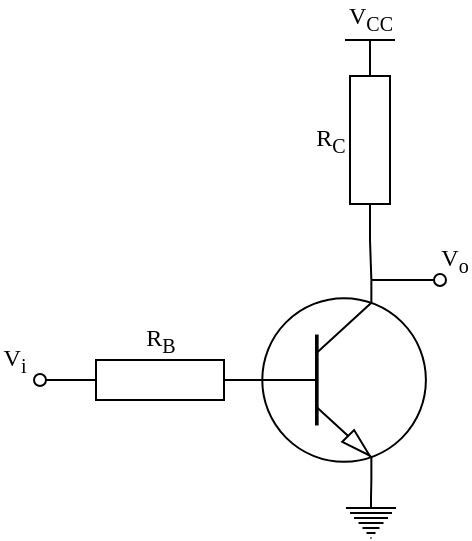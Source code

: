 <mxfile version="20.8.16" type="device"><diagram name="Page-1" id="JsLjg5JE-cwIP3plbevc"><mxGraphModel dx="1195" dy="703" grid="1" gridSize="10" guides="1" tooltips="1" connect="1" arrows="1" fold="1" page="1" pageScale="1" pageWidth="827" pageHeight="1169" math="0" shadow="0"><root><mxCell id="0"/><mxCell id="1" parent="0"/><mxCell id="A78iInaYv2Bo_nwlJVTj-7" style="edgeStyle=orthogonalEdgeStyle;rounded=0;orthogonalLoop=1;jettySize=auto;html=1;exitX=0.7;exitY=1;exitDx=0;exitDy=0;exitPerimeter=0;entryX=0.5;entryY=0;entryDx=0;entryDy=0;entryPerimeter=0;fontFamily=Charter;endArrow=none;endFill=0;" edge="1" parent="1" source="A78iInaYv2Bo_nwlJVTj-1" target="A78iInaYv2Bo_nwlJVTj-4"><mxGeometry relative="1" as="geometry"/></mxCell><mxCell id="A78iInaYv2Bo_nwlJVTj-9" style="edgeStyle=orthogonalEdgeStyle;rounded=0;orthogonalLoop=1;jettySize=auto;html=1;exitX=0.7;exitY=0;exitDx=0;exitDy=0;exitPerimeter=0;fontFamily=Charter;endArrow=oval;endFill=0;" edge="1" parent="1" source="A78iInaYv2Bo_nwlJVTj-1"><mxGeometry relative="1" as="geometry"><mxPoint x="380" y="350" as="targetPoint"/></mxGeometry></mxCell><mxCell id="A78iInaYv2Bo_nwlJVTj-1" value="" style="verticalLabelPosition=bottom;shadow=0;dashed=0;align=center;html=1;verticalAlign=top;shape=mxgraph.electrical.transistors.npn_transistor_1;" vertex="1" parent="1"><mxGeometry x="280" y="350" width="95" height="100" as="geometry"/></mxCell><mxCell id="A78iInaYv2Bo_nwlJVTj-8" style="edgeStyle=orthogonalEdgeStyle;rounded=0;orthogonalLoop=1;jettySize=auto;html=1;exitX=0;exitY=0.5;exitDx=0;exitDy=0;exitPerimeter=0;fontFamily=Charter;endArrow=oval;endFill=0;" edge="1" parent="1" source="A78iInaYv2Bo_nwlJVTj-2"><mxGeometry relative="1" as="geometry"><mxPoint x="180" y="400.286" as="targetPoint"/></mxGeometry></mxCell><mxCell id="A78iInaYv2Bo_nwlJVTj-2" value="" style="pointerEvents=1;verticalLabelPosition=bottom;shadow=0;dashed=0;align=center;html=1;verticalAlign=top;shape=mxgraph.electrical.resistors.resistor_1;rotation=0;" vertex="1" parent="1"><mxGeometry x="190" y="390" width="100" height="20" as="geometry"/></mxCell><mxCell id="A78iInaYv2Bo_nwlJVTj-6" style="edgeStyle=orthogonalEdgeStyle;rounded=0;orthogonalLoop=1;jettySize=auto;html=1;exitX=1;exitY=0.5;exitDx=0;exitDy=0;exitPerimeter=0;entryX=0.7;entryY=0;entryDx=0;entryDy=0;entryPerimeter=0;fontFamily=Charter;endArrow=none;endFill=0;" edge="1" parent="1" source="A78iInaYv2Bo_nwlJVTj-3" target="A78iInaYv2Bo_nwlJVTj-1"><mxGeometry relative="1" as="geometry"/></mxCell><mxCell id="A78iInaYv2Bo_nwlJVTj-3" value="" style="pointerEvents=1;verticalLabelPosition=bottom;shadow=0;dashed=0;align=center;html=1;verticalAlign=top;shape=mxgraph.electrical.resistors.resistor_1;rotation=90;" vertex="1" parent="1"><mxGeometry x="295" y="270" width="100" height="20" as="geometry"/></mxCell><mxCell id="A78iInaYv2Bo_nwlJVTj-4" value="" style="pointerEvents=1;verticalLabelPosition=bottom;shadow=0;dashed=0;align=center;html=1;verticalAlign=top;shape=mxgraph.electrical.signal_sources.protective_earth;" vertex="1" parent="1"><mxGeometry x="333" y="459" width="25" height="20" as="geometry"/></mxCell><mxCell id="A78iInaYv2Bo_nwlJVTj-5" value="V&lt;span style=&quot;font-size: 12px;&quot;&gt;&lt;sub&gt;CC&lt;/sub&gt;&lt;/span&gt;" style="verticalLabelPosition=top;verticalAlign=bottom;shape=mxgraph.electrical.signal_sources.vdd;shadow=0;dashed=0;align=center;strokeWidth=1;fontSize=12;html=1;flipV=1;fontFamily=Charter;" vertex="1" parent="1"><mxGeometry x="332.5" y="230" width="25" height="10" as="geometry"/></mxCell><mxCell id="A78iInaYv2Bo_nwlJVTj-10" value="V&lt;sub&gt;o&lt;/sub&gt;" style="text;html=1;strokeColor=none;fillColor=none;align=center;verticalAlign=middle;whiteSpace=wrap;rounded=0;fontFamily=Charter;" vertex="1" parent="1"><mxGeometry x="380" y="330" width="15" height="20" as="geometry"/></mxCell><mxCell id="A78iInaYv2Bo_nwlJVTj-11" value="V&lt;sub&gt;i&lt;/sub&gt;" style="text;html=1;strokeColor=none;fillColor=none;align=center;verticalAlign=middle;whiteSpace=wrap;rounded=0;fontFamily=Charter;" vertex="1" parent="1"><mxGeometry x="160" y="380" width="15" height="20" as="geometry"/></mxCell><mxCell id="A78iInaYv2Bo_nwlJVTj-12" value="R&lt;sub&gt;B&lt;/sub&gt;" style="text;html=1;strokeColor=none;fillColor=none;align=center;verticalAlign=middle;whiteSpace=wrap;rounded=0;fontFamily=Charter;" vertex="1" parent="1"><mxGeometry x="232.5" y="370" width="15" height="20" as="geometry"/></mxCell><mxCell id="A78iInaYv2Bo_nwlJVTj-13" value="R&lt;sub&gt;C&lt;/sub&gt;" style="text;html=1;strokeColor=none;fillColor=none;align=center;verticalAlign=middle;whiteSpace=wrap;rounded=0;fontFamily=Charter;" vertex="1" parent="1"><mxGeometry x="317.5" y="270" width="15" height="20" as="geometry"/></mxCell></root></mxGraphModel></diagram></mxfile>